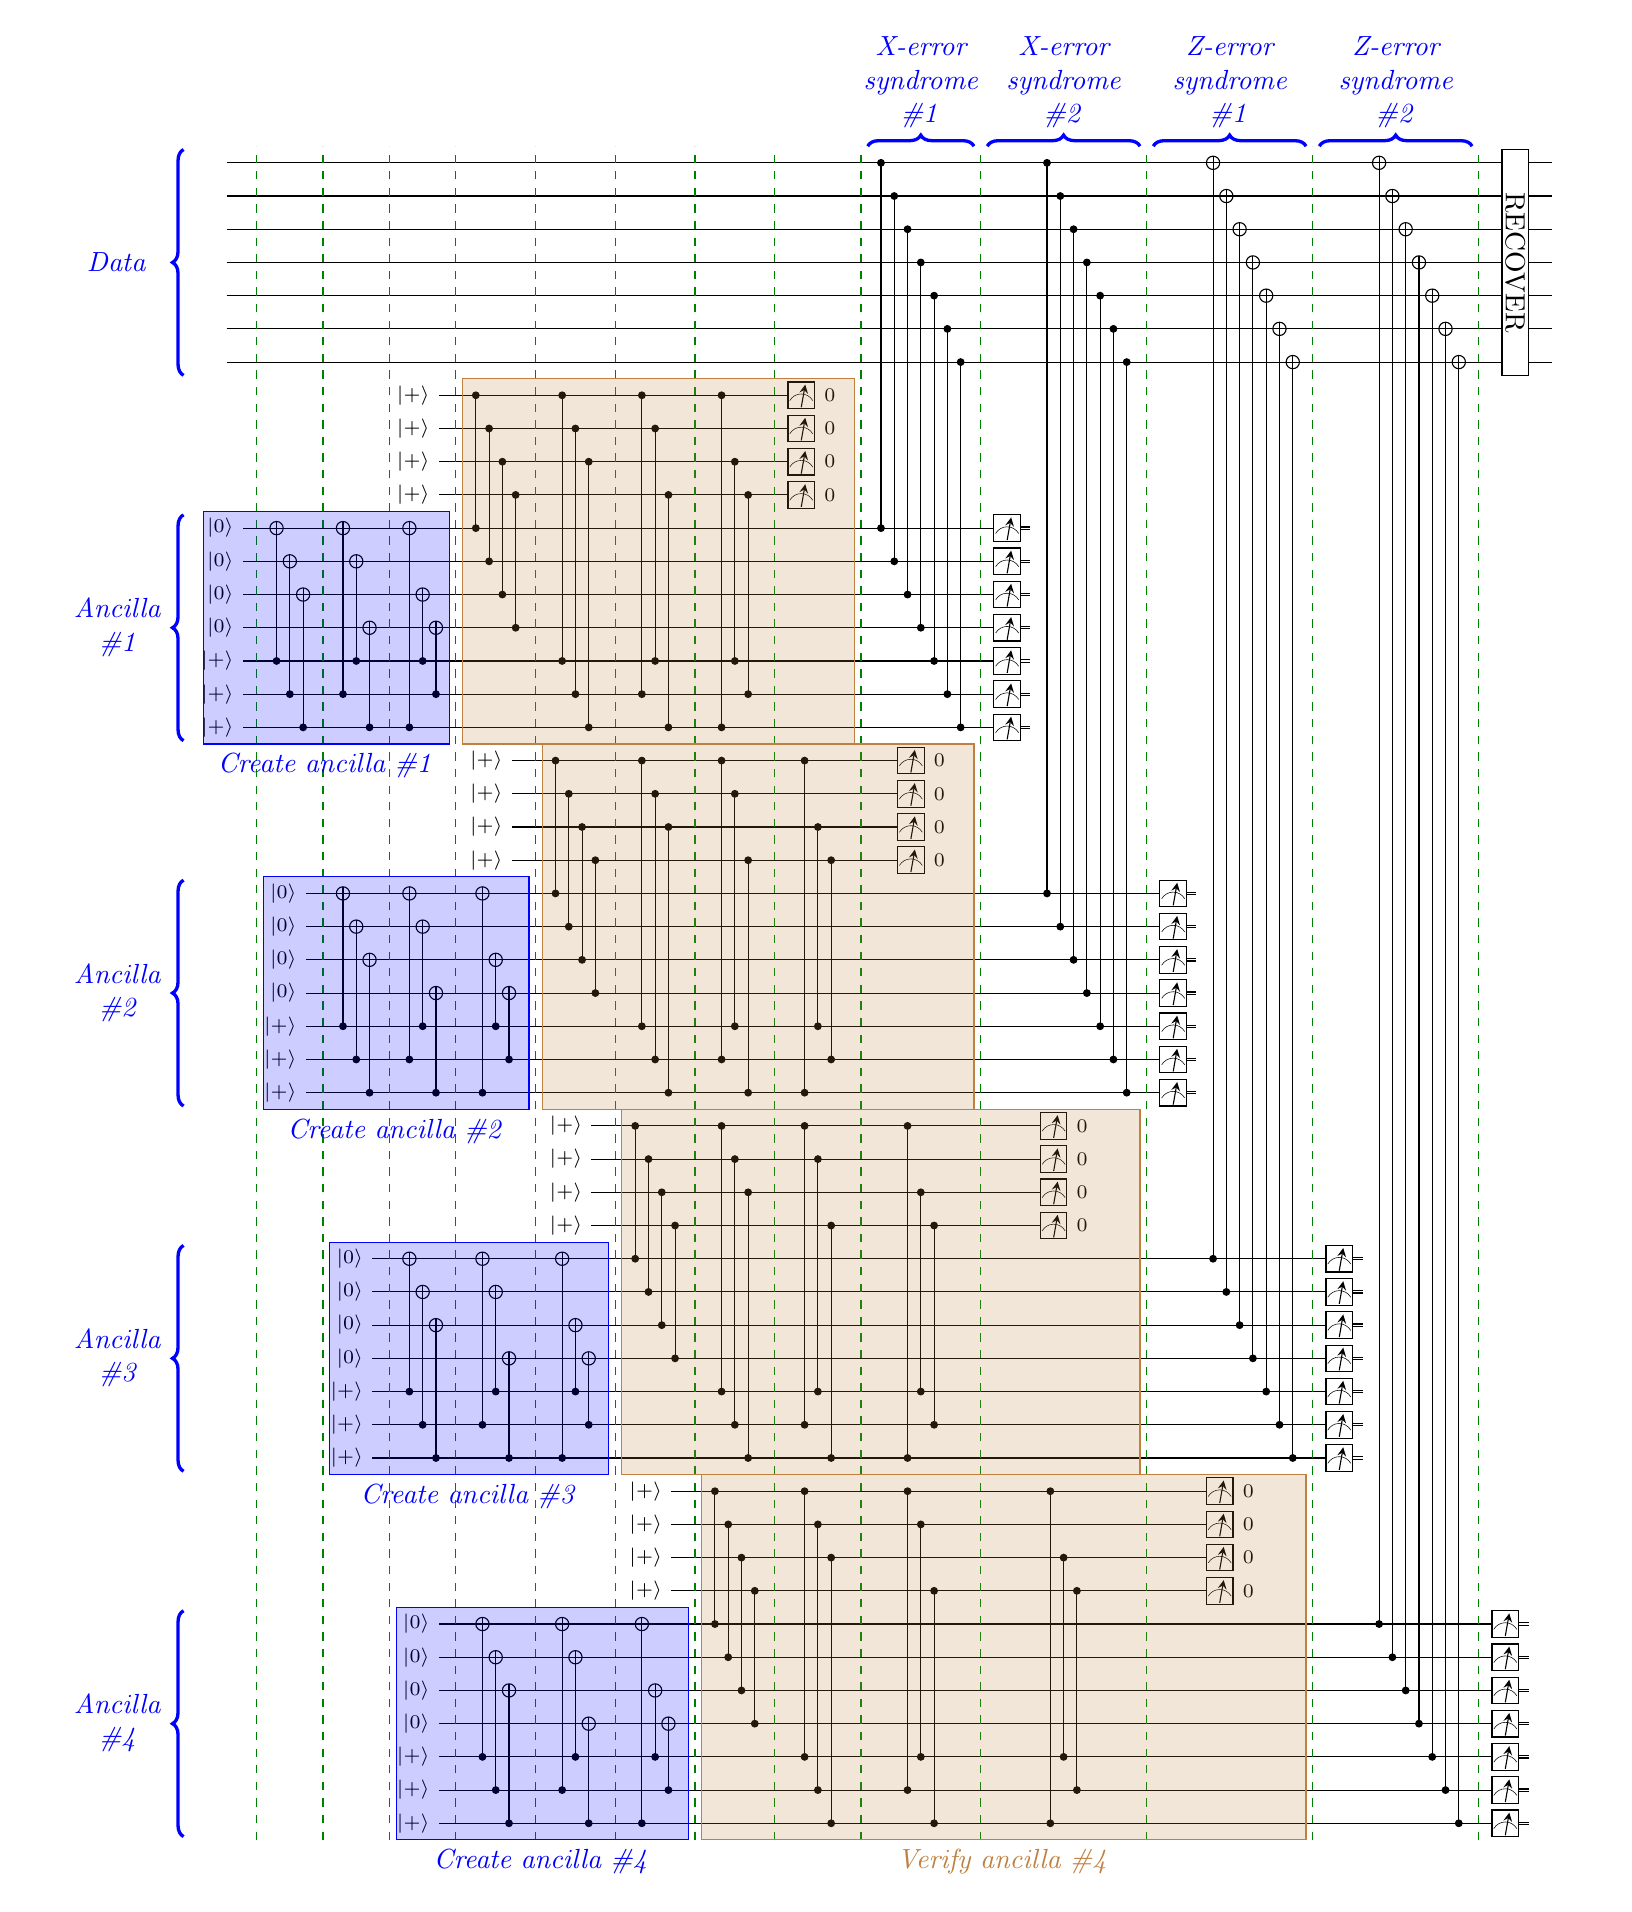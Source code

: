 %! \usetikzlibrary{decorations.pathreplacing,decorations.pathmorphing}
\providecommand{\ket}[1]{{\left\vert{#1}\right\rangle}}
\begin{tikzpicture}[scale=0.8,x=1pt,y=1pt]
\filldraw[color=white] (0.0, -7.5) rectangle (684.0, 757.5);
% Drawing wires
% Line 38: a20 W \ket{0}
\draw[color=black] (144.0,255.0) -- (588.0,255.0);
\draw[color=black] (588.0,254.5) -- (598.5,254.5);
\draw[color=black] (588.0,255.5) -- (598.5,255.5);
% Line 39: a21 W \ket{0}
\draw[color=black] (144.0,240.0) -- (588.0,240.0);
\draw[color=black] (588.0,239.5) -- (598.5,239.5);
\draw[color=black] (588.0,240.5) -- (598.5,240.5);
% Line 40: a22 W \ket{0}
\draw[color=black] (144.0,225.0) -- (588.0,225.0);
\draw[color=black] (588.0,224.5) -- (598.5,224.5);
\draw[color=black] (588.0,225.5) -- (598.5,225.5);
% Line 41: a23 W \ket{0}
\draw[color=black] (144.0,210.0) -- (588.0,210.0);
\draw[color=black] (588.0,209.5) -- (598.5,209.5);
\draw[color=black] (588.0,210.5) -- (598.5,210.5);
% Line 42: a24 W \ket{+}
\draw[color=black] (144.0,195.0) -- (588.0,195.0);
\draw[color=black] (588.0,194.5) -- (598.5,194.5);
\draw[color=black] (588.0,195.5) -- (598.5,195.5);
% Line 43: a25 W \ket{+}
\draw[color=black] (144.0,180.0) -- (588.0,180.0);
\draw[color=black] (588.0,179.5) -- (598.5,179.5);
\draw[color=black] (588.0,180.5) -- (598.5,180.5);
% Line 44: a26 W \ket{+}
\draw[color=black] (144.0,165.0) -- (588.0,165.0);
\draw[color=black] (588.0,164.5) -- (598.5,164.5);
\draw[color=black] (588.0,165.5) -- (598.5,165.5);
% Line 51: a32 W \ket{0}
\draw[color=black] (174.0,60.0) -- (663.0,60.0);
\draw[color=black] (663.0,59.5) -- (673.5,59.5);
\draw[color=black] (663.0,60.5) -- (673.5,60.5);
% Line 18: a02 W \ket{0}
\draw[color=black] (85.5,555.0) -- (438.0,555.0);
\draw[color=black] (438.0,554.5) -- (448.5,554.5);
\draw[color=black] (438.0,555.5) -- (448.5,555.5);
% Line 19: a03 W \ket{0}
\draw[color=black] (85.5,540.0) -- (438.0,540.0);
\draw[color=black] (438.0,539.5) -- (448.5,539.5);
\draw[color=black] (438.0,540.5) -- (448.5,540.5);
% Line 16: a00 W \ket{0}
\draw[color=black] (85.5,585.0) -- (438.0,585.0);
\draw[color=black] (438.0,584.5) -- (448.5,584.5);
\draw[color=black] (438.0,585.5) -- (448.5,585.5);
% Line 17: a01 W \ket{0}
\draw[color=black] (85.5,570.0) -- (438.0,570.0);
\draw[color=black] (438.0,569.5) -- (448.5,569.5);
\draw[color=black] (438.0,570.5) -- (448.5,570.5);
% Line 22: a06 W \ket{+}
\draw[color=black] (85.5,495.0) -- (438.0,495.0);
\draw[color=black] (438.0,494.5) -- (448.5,494.5);
\draw[color=black] (438.0,495.5) -- (448.5,495.5);
% Line 20: a04 W \ket{+}
\draw[color=black] (85.5,525.0) -- (438.0,525.0);
\draw[color=black] (438.0,524.5) -- (448.5,524.5);
\draw[color=black] (438.0,525.5) -- (448.5,525.5);
% Line 21: a05 W \ket{+}
\draw[color=black] (85.5,510.0) -- (438.0,510.0);
\draw[color=black] (438.0,509.5) -- (448.5,509.5);
\draw[color=black] (438.0,510.5) -- (448.5,510.5);
% Line 49: a30 W \ket{0}
\draw[color=black] (174.0,90.0) -- (663.0,90.0);
\draw[color=black] (663.0,89.5) -- (673.5,89.5);
\draw[color=black] (663.0,90.5) -- (673.5,90.5);
% Line 55: a36 W \ket{+}
\draw[color=black] (174.0,0.0) -- (663.0,0.0);
\draw[color=black] (663.0,-0.5) -- (673.5,-0.5);
\draw[color=black] (663.0,0.5) -- (673.5,0.5);
% Line 52: a33 W \ket{0}
\draw[color=black] (174.0,45.0) -- (663.0,45.0);
\draw[color=black] (663.0,44.5) -- (673.5,44.5);
\draw[color=black] (663.0,45.5) -- (673.5,45.5);
% Line 54: a35 W \ket{+}
\draw[color=black] (174.0,15.0) -- (663.0,15.0);
\draw[color=black] (663.0,14.5) -- (673.5,14.5);
\draw[color=black] (663.0,15.5) -- (673.5,15.5);
% Line 53: a34 W \ket{+}
\draw[color=black] (174.0,30.0) -- (663.0,30.0);
\draw[color=black] (663.0,29.5) -- (673.5,29.5);
\draw[color=black] (663.0,30.5) -- (673.5,30.5);
% Line 15: x03 W \ket{+} 0
\draw[color=black] (174.0,600.0) -- (345.0,600.0);
\draw[color=black] (345.0,599.5) -- (358.5,599.5);
\draw[color=black] (345.0,600.5) -- (358.5,600.5);
% Line 14: x02 W \ket{+} 0
\draw[color=black] (174.0,615.0) -- (345.0,615.0);
\draw[color=black] (345.0,614.5) -- (358.5,614.5);
\draw[color=black] (345.0,615.5) -- (358.5,615.5);
% Line 13: x01 W \ket{+} 0
\draw[color=black] (174.0,630.0) -- (345.0,630.0);
\draw[color=black] (345.0,629.5) -- (358.5,629.5);
\draw[color=black] (345.0,630.5) -- (358.5,630.5);
% Line 12: x00 W \ket{+} 0
\draw[color=black] (174.0,645.0) -- (345.0,645.0);
\draw[color=black] (345.0,644.5) -- (358.5,644.5);
\draw[color=black] (345.0,645.5) -- (358.5,645.5);
% Line 6: data1 W
\draw[color=black] (85.5,735.0) -- (684.0,735.0);
% Line 5: data0 W
\draw[color=black] (85.5,750.0) -- (684.0,750.0);
% Line 8: data3 W
\draw[color=black] (85.5,705.0) -- (684.0,705.0);
% Line 7: data2 W
\draw[color=black] (85.5,720.0) -- (684.0,720.0);
% Line 32: a15 W \ket{+}
\draw[color=black] (114.0,345.0) -- (513.0,345.0);
\draw[color=black] (513.0,344.5) -- (523.5,344.5);
\draw[color=black] (513.0,345.5) -- (523.5,345.5);
% Line 31: a14 W \ket{+}
\draw[color=black] (114.0,360.0) -- (513.0,360.0);
\draw[color=black] (513.0,359.5) -- (523.5,359.5);
\draw[color=black] (513.0,360.5) -- (523.5,360.5);
% Line 50: a31 W \ket{0}
\draw[color=black] (174.0,75.0) -- (663.0,75.0);
\draw[color=black] (663.0,74.5) -- (673.5,74.5);
\draw[color=black] (663.0,75.5) -- (673.5,75.5);
% Line 33: a16 W \ket{+}
\draw[color=black] (114.0,330.0) -- (513.0,330.0);
\draw[color=black] (513.0,329.5) -- (523.5,329.5);
\draw[color=black] (513.0,330.5) -- (523.5,330.5);
% Line 28: a11 W \ket{0}
\draw[color=black] (114.0,405.0) -- (513.0,405.0);
\draw[color=black] (513.0,404.5) -- (523.5,404.5);
\draw[color=black] (513.0,405.5) -- (523.5,405.5);
% Line 27: a10 W \ket{0}
\draw[color=black] (114.0,420.0) -- (513.0,420.0);
\draw[color=black] (513.0,419.5) -- (523.5,419.5);
\draw[color=black] (513.0,420.5) -- (523.5,420.5);
% Line 30: a13 W \ket{0}
\draw[color=black] (114.0,375.0) -- (513.0,375.0);
\draw[color=black] (513.0,374.5) -- (523.5,374.5);
\draw[color=black] (513.0,375.5) -- (523.5,375.5);
% Line 29: a12 W \ket{0}
\draw[color=black] (114.0,390.0) -- (513.0,390.0);
\draw[color=black] (513.0,389.5) -- (523.5,389.5);
\draw[color=black] (513.0,390.5) -- (523.5,390.5);
% Line 36: x22 W \ket{+} 0
\draw[color=black] (243.0,285.0) -- (459.0,285.0);
\draw[color=black] (459.0,284.5) -- (469.5,284.5);
\draw[color=black] (459.0,285.5) -- (469.5,285.5);
% Line 10: data5 W
\draw[color=black] (85.5,675.0) -- (684.0,675.0);
% Line 46: x31 W \ket{+} 0
\draw[color=black] (279.0,135.0) -- (534.0,135.0);
\draw[color=black] (534.0,134.5) -- (544.5,134.5);
\draw[color=black] (534.0,135.5) -- (544.5,135.5);
% Line 9: data4 W
\draw[color=black] (85.5,690.0) -- (684.0,690.0);
% Line 47: x32 W \ket{+} 0
\draw[color=black] (279.0,120.0) -- (534.0,120.0);
\draw[color=black] (534.0,119.5) -- (544.5,119.5);
\draw[color=black] (534.0,120.5) -- (544.5,120.5);
% Line 48: x33 W \ket{+} 0
\draw[color=black] (279.0,105.0) -- (534.0,105.0);
\draw[color=black] (534.0,104.5) -- (544.5,104.5);
\draw[color=black] (534.0,105.5) -- (544.5,105.5);
% Line 45: x30 W \ket{+} 0
\draw[color=black] (279.0,150.0) -- (534.0,150.0);
\draw[color=black] (534.0,149.5) -- (544.5,149.5);
\draw[color=black] (534.0,150.5) -- (544.5,150.5);
% Line 11: data6 W
\draw[color=black] (85.5,660.0) -- (684.0,660.0);
% Line 35: x21 W \ket{+} 0
\draw[color=black] (243.0,300.0) -- (459.0,300.0);
\draw[color=black] (459.0,299.5) -- (469.5,299.5);
\draw[color=black] (459.0,300.5) -- (469.5,300.5);
% Line 34: x20 W \ket{+} 0
\draw[color=black] (243.0,315.0) -- (459.0,315.0);
\draw[color=black] (459.0,314.5) -- (469.5,314.5);
\draw[color=black] (459.0,315.5) -- (469.5,315.5);
% Line 37: x23 W \ket{+} 0
\draw[color=black] (243.0,270.0) -- (459.0,270.0);
\draw[color=black] (459.0,269.5) -- (469.5,269.5);
\draw[color=black] (459.0,270.5) -- (469.5,270.5);
% Line 23: x10 W \ket{+} 0
\draw[color=black] (207.0,480.0) -- (394.5,480.0);
\draw[color=black] (394.5,479.5) -- (405.0,479.5);
\draw[color=black] (394.5,480.5) -- (405.0,480.5);
% Line 24: x11 W \ket{+} 0
\draw[color=black] (207.0,465.0) -- (394.5,465.0);
\draw[color=black] (394.5,464.5) -- (405.0,464.5);
\draw[color=black] (394.5,465.5) -- (405.0,465.5);
% Line 25: x12 W \ket{+} 0
\draw[color=black] (207.0,450.0) -- (394.5,450.0);
\draw[color=black] (394.5,449.5) -- (405.0,449.5);
\draw[color=black] (394.5,450.5) -- (405.0,450.5);
% Line 26: x13 W \ket{+} 0
\draw[color=black] (207.0,435.0) -- (394.5,435.0);
\draw[color=black] (394.5,434.5) -- (405.0,434.5);
\draw[color=black] (394.5,435.5) -- (405.0,435.5);
% Done with wires; drawing gates
% Line 60: data0 data6 =< color=blue \emph{Data} length=60
\begin{scope}[color=blue]
\draw[fill=white,color=white] (6.0, 654.0) rectangle (66.0, 756.0);
\draw (36.0, 705.0) node {\emph{Data}};
\draw[decorate,decoration={brace,amplitude = 4.0pt},very thick] (66.0,654.0) -- (66.0,756.0);
\end{scope}
% Line 61: a00 a01 a02 a03 a04 a05 a06 =< color=blue length=60 \emph{\begin{tabular}{c}Ancilla \\ \#1\end{tabular}}
\begin{scope}[color=blue]
\draw[fill=white,color=white] (6.0, 489.0) rectangle (66.0, 591.0);
\draw (36.0, 540.0) node {\emph{\begin{tabular}{c}Ancilla \\ \#1\end{tabular}}};
\draw[decorate,decoration={brace,amplitude = 4.0pt},very thick] (66.0,489.0) -- (66.0,591.0);
\end{scope}
% Line 62: a10 a11 a12 a13 a14 a15 a16 =< color=blue length=60 \emph{\begin{tabular}{c}Ancilla \\ \#2\end{tabular}}
\begin{scope}[color=blue]
\draw[fill=white,color=white] (6.0, 324.0) rectangle (66.0, 426.0);
\draw (36.0, 375.0) node {\emph{\begin{tabular}{c}Ancilla \\ \#2\end{tabular}}};
\draw[decorate,decoration={brace,amplitude = 4.0pt},very thick] (66.0,324.0) -- (66.0,426.0);
\end{scope}
% Line 63: a20 a21 a22 a23 a24 a25 a26 =< color=blue length=60 \emph{\begin{tabular}{c}Ancilla \\ \#3\end{tabular}}
\begin{scope}[color=blue]
\draw[fill=white,color=white] (6.0, 159.0) rectangle (66.0, 261.0);
\draw (36.0, 210.0) node {\emph{\begin{tabular}{c}Ancilla \\ \#3\end{tabular}}};
\draw[decorate,decoration={brace,amplitude = 4.0pt},very thick] (66.0,159.0) -- (66.0,261.0);
\end{scope}
% Line 64: a30 a31 a32 a33 a34 a35 a36 =< color=blue length=60 \emph{\begin{tabular}{c}Ancilla \\ \#4\end{tabular}}
\begin{scope}[color=blue]
\draw[fill=white,color=white] (6.0, -6.0) rectangle (66.0, 96.0);
\draw (36.0, 45.0) node {\emph{\begin{tabular}{c}Ancilla \\ \#4\end{tabular}}};
\draw[decorate,decoration={brace,amplitude = 4.0pt},very thick] (66.0,-6.0) -- (66.0,96.0);
\end{scope}
% Line 66: a00 a01 a02 a03 a04 a05 a06 data0 data1 data2 data3 data4 data5 data6 START
\draw[color=black] (93.0,585.0) node[fill=white,left,minimum height=15.0pt,minimum width=15.0pt,inner sep=0pt] {\phantom{$\scriptstyle\ket{0}$}};
\draw[color=black] (93.0,585.0) node[left] {$\scriptstyle\ket{0}$};
\draw[color=black] (93.0,570.0) node[fill=white,left,minimum height=15.0pt,minimum width=15.0pt,inner sep=0pt] {\phantom{$\scriptstyle\ket{0}$}};
\draw[color=black] (93.0,570.0) node[left] {$\scriptstyle\ket{0}$};
\draw[color=black] (93.0,555.0) node[fill=white,left,minimum height=15.0pt,minimum width=15.0pt,inner sep=0pt] {\phantom{$\scriptstyle\ket{0}$}};
\draw[color=black] (93.0,555.0) node[left] {$\scriptstyle\ket{0}$};
\draw[color=black] (93.0,540.0) node[fill=white,left,minimum height=15.0pt,minimum width=15.0pt,inner sep=0pt] {\phantom{$\scriptstyle\ket{0}$}};
\draw[color=black] (93.0,540.0) node[left] {$\scriptstyle\ket{0}$};
\draw[color=black] (93.0,525.0) node[fill=white,left,minimum height=15.0pt,minimum width=15.0pt,inner sep=0pt] {\phantom{$\scriptstyle\ket{+}$}};
\draw[color=black] (93.0,525.0) node[left] {$\scriptstyle\ket{+}$};
\draw[color=black] (93.0,510.0) node[fill=white,left,minimum height=15.0pt,minimum width=15.0pt,inner sep=0pt] {\phantom{$\scriptstyle\ket{+}$}};
\draw[color=black] (93.0,510.0) node[left] {$\scriptstyle\ket{+}$};
\draw[color=black] (93.0,495.0) node[fill=white,left,minimum height=15.0pt,minimum width=15.0pt,inner sep=0pt] {\phantom{$\scriptstyle\ket{+}$}};
\draw[color=black] (93.0,495.0) node[left] {$\scriptstyle\ket{+}$};
% Line 68: +a00 a04
\draw (108.0,585.0) -- (108.0,525.0);
\begin{scope}
\draw[fill=white] (108.0, 585.0) circle(3.0pt);
\clip (108.0, 585.0) circle(3.0pt);
\draw (105.0, 585.0) -- (111.0, 585.0);
\draw (108.0, 582.0) -- (108.0, 588.0);
\end{scope}
\filldraw (108.0, 525.0) circle(1.5pt);
% Line 69: +a01 a05
\draw (114.0,570.0) -- (114.0,510.0);
\begin{scope}
\draw[fill=white] (114.0, 570.0) circle(3.0pt);
\clip (114.0, 570.0) circle(3.0pt);
\draw (111.0, 570.0) -- (117.0, 570.0);
\draw (114.0, 567.0) -- (114.0, 573.0);
\end{scope}
\filldraw (114.0, 510.0) circle(1.5pt);
% Line 70: +a02 a06
\draw (120.0,555.0) -- (120.0,495.0);
\begin{scope}
\draw[fill=white] (120.0, 555.0) circle(3.0pt);
\clip (120.0, 555.0) circle(3.0pt);
\draw (117.0, 555.0) -- (123.0, 555.0);
\draw (120.0, 552.0) -- (120.0, 558.0);
\end{scope}
\filldraw (120.0, 495.0) circle(1.5pt);
% Line 71: a10 a11 a12 a13 a14 a15 a16 START
\draw[color=black] (121.5,420.0) node[fill=white,left,minimum height=15.0pt,minimum width=15.0pt,inner sep=0pt] {\phantom{$\scriptstyle\ket{0}$}};
\draw[color=black] (121.5,420.0) node[left] {$\scriptstyle\ket{0}$};
\draw[color=black] (121.5,405.0) node[fill=white,left,minimum height=15.0pt,minimum width=15.0pt,inner sep=0pt] {\phantom{$\scriptstyle\ket{0}$}};
\draw[color=black] (121.5,405.0) node[left] {$\scriptstyle\ket{0}$};
\draw[color=black] (121.5,390.0) node[fill=white,left,minimum height=15.0pt,minimum width=15.0pt,inner sep=0pt] {\phantom{$\scriptstyle\ket{0}$}};
\draw[color=black] (121.5,390.0) node[left] {$\scriptstyle\ket{0}$};
\draw[color=black] (121.5,375.0) node[fill=white,left,minimum height=15.0pt,minimum width=15.0pt,inner sep=0pt] {\phantom{$\scriptstyle\ket{0}$}};
\draw[color=black] (121.5,375.0) node[left] {$\scriptstyle\ket{0}$};
\draw[color=black] (121.5,360.0) node[fill=white,left,minimum height=15.0pt,minimum width=15.0pt,inner sep=0pt] {\phantom{$\scriptstyle\ket{+}$}};
\draw[color=black] (121.5,360.0) node[left] {$\scriptstyle\ket{+}$};
\draw[color=black] (121.5,345.0) node[fill=white,left,minimum height=15.0pt,minimum width=15.0pt,inner sep=0pt] {\phantom{$\scriptstyle\ket{+}$}};
\draw[color=black] (121.5,345.0) node[left] {$\scriptstyle\ket{+}$};
\draw[color=black] (121.5,330.0) node[fill=white,left,minimum height=15.0pt,minimum width=15.0pt,inner sep=0pt] {\phantom{$\scriptstyle\ket{+}$}};
\draw[color=black] (121.5,330.0) node[left] {$\scriptstyle\ket{+}$};
% Line 73: +a00 a05
\draw (138.0,585.0) -- (138.0,510.0);
\begin{scope}
\draw[fill=white] (138.0, 585.0) circle(3.0pt);
\clip (138.0, 585.0) circle(3.0pt);
\draw (135.0, 585.0) -- (141.0, 585.0);
\draw (138.0, 582.0) -- (138.0, 588.0);
\end{scope}
\filldraw (138.0, 510.0) circle(1.5pt);
% Line 74: +a01 a04
\draw (144.0,570.0) -- (144.0,525.0);
\begin{scope}
\draw[fill=white] (144.0, 570.0) circle(3.0pt);
\clip (144.0, 570.0) circle(3.0pt);
\draw (141.0, 570.0) -- (147.0, 570.0);
\draw (144.0, 567.0) -- (144.0, 573.0);
\end{scope}
\filldraw (144.0, 525.0) circle(1.5pt);
% Line 75: +a03 a06
\draw (150.0,540.0) -- (150.0,495.0);
\begin{scope}
\draw[fill=white] (150.0, 540.0) circle(3.0pt);
\clip (150.0, 540.0) circle(3.0pt);
\draw (147.0, 540.0) -- (153.0, 540.0);
\draw (150.0, 537.0) -- (150.0, 543.0);
\end{scope}
\filldraw (150.0, 495.0) circle(1.5pt);
% Line 76: +a10 a14
\draw (138.0,420.0) -- (138.0,360.0);
\begin{scope}
\draw[fill=white] (138.0, 420.0) circle(3.0pt);
\clip (138.0, 420.0) circle(3.0pt);
\draw (135.0, 420.0) -- (141.0, 420.0);
\draw (138.0, 417.0) -- (138.0, 423.0);
\end{scope}
\filldraw (138.0, 360.0) circle(1.5pt);
% Line 77: +a11 a15
\draw (144.0,405.0) -- (144.0,345.0);
\begin{scope}
\draw[fill=white] (144.0, 405.0) circle(3.0pt);
\clip (144.0, 405.0) circle(3.0pt);
\draw (141.0, 405.0) -- (147.0, 405.0);
\draw (144.0, 402.0) -- (144.0, 408.0);
\end{scope}
\filldraw (144.0, 345.0) circle(1.5pt);
% Line 78: +a12 a16
\draw (150.0,390.0) -- (150.0,330.0);
\begin{scope}
\draw[fill=white] (150.0, 390.0) circle(3.0pt);
\clip (150.0, 390.0) circle(3.0pt);
\draw (147.0, 390.0) -- (153.0, 390.0);
\draw (150.0, 387.0) -- (150.0, 393.0);
\end{scope}
\filldraw (150.0, 330.0) circle(1.5pt);
% Line 79: a20 a21 a22 a23 a24 a25 a26 START
\draw[color=black] (151.5,255.0) node[fill=white,left,minimum height=15.0pt,minimum width=15.0pt,inner sep=0pt] {\phantom{$\scriptstyle\ket{0}$}};
\draw[color=black] (151.5,255.0) node[left] {$\scriptstyle\ket{0}$};
\draw[color=black] (151.5,240.0) node[fill=white,left,minimum height=15.0pt,minimum width=15.0pt,inner sep=0pt] {\phantom{$\scriptstyle\ket{0}$}};
\draw[color=black] (151.5,240.0) node[left] {$\scriptstyle\ket{0}$};
\draw[color=black] (151.5,225.0) node[fill=white,left,minimum height=15.0pt,minimum width=15.0pt,inner sep=0pt] {\phantom{$\scriptstyle\ket{0}$}};
\draw[color=black] (151.5,225.0) node[left] {$\scriptstyle\ket{0}$};
\draw[color=black] (151.5,210.0) node[fill=white,left,minimum height=15.0pt,minimum width=15.0pt,inner sep=0pt] {\phantom{$\scriptstyle\ket{0}$}};
\draw[color=black] (151.5,210.0) node[left] {$\scriptstyle\ket{0}$};
\draw[color=black] (151.5,195.0) node[fill=white,left,minimum height=15.0pt,minimum width=15.0pt,inner sep=0pt] {\phantom{$\scriptstyle\ket{+}$}};
\draw[color=black] (151.5,195.0) node[left] {$\scriptstyle\ket{+}$};
\draw[color=black] (151.5,180.0) node[fill=white,left,minimum height=15.0pt,minimum width=15.0pt,inner sep=0pt] {\phantom{$\scriptstyle\ket{+}$}};
\draw[color=black] (151.5,180.0) node[left] {$\scriptstyle\ket{+}$};
\draw[color=black] (151.5,165.0) node[fill=white,left,minimum height=15.0pt,minimum width=15.0pt,inner sep=0pt] {\phantom{$\scriptstyle\ket{+}$}};
\draw[color=black] (151.5,165.0) node[left] {$\scriptstyle\ket{+}$};
% Line 81: +a00 a06
\draw (168.0,585.0) -- (168.0,495.0);
\begin{scope}
\draw[fill=white] (168.0, 585.0) circle(3.0pt);
\clip (168.0, 585.0) circle(3.0pt);
\draw (165.0, 585.0) -- (171.0, 585.0);
\draw (168.0, 582.0) -- (168.0, 588.0);
\end{scope}
\filldraw (168.0, 495.0) circle(1.5pt);
% Line 82: +a02 a04
\draw (174.0,555.0) -- (174.0,525.0);
\begin{scope}
\draw[fill=white] (174.0, 555.0) circle(3.0pt);
\clip (174.0, 555.0) circle(3.0pt);
\draw (171.0, 555.0) -- (177.0, 555.0);
\draw (174.0, 552.0) -- (174.0, 558.0);
\end{scope}
\filldraw (174.0, 525.0) circle(1.5pt);
% Line 83: +a03 a05
\draw (180.0,540.0) -- (180.0,510.0);
\begin{scope}
\draw[fill=white] (180.0, 540.0) circle(3.0pt);
\clip (180.0, 540.0) circle(3.0pt);
\draw (177.0, 540.0) -- (183.0, 540.0);
\draw (180.0, 537.0) -- (180.0, 543.0);
\end{scope}
\filldraw (180.0, 510.0) circle(1.5pt);
% Line 84: +a10 a15
\draw (168.0,420.0) -- (168.0,345.0);
\begin{scope}
\draw[fill=white] (168.0, 420.0) circle(3.0pt);
\clip (168.0, 420.0) circle(3.0pt);
\draw (165.0, 420.0) -- (171.0, 420.0);
\draw (168.0, 417.0) -- (168.0, 423.0);
\end{scope}
\filldraw (168.0, 345.0) circle(1.5pt);
% Line 85: +a11 a14
\draw (174.0,405.0) -- (174.0,360.0);
\begin{scope}
\draw[fill=white] (174.0, 405.0) circle(3.0pt);
\clip (174.0, 405.0) circle(3.0pt);
\draw (171.0, 405.0) -- (177.0, 405.0);
\draw (174.0, 402.0) -- (174.0, 408.0);
\end{scope}
\filldraw (174.0, 360.0) circle(1.5pt);
% Line 86: +a13 a16
\draw (180.0,375.0) -- (180.0,330.0);
\begin{scope}
\draw[fill=white] (180.0, 375.0) circle(3.0pt);
\clip (180.0, 375.0) circle(3.0pt);
\draw (177.0, 375.0) -- (183.0, 375.0);
\draw (180.0, 372.0) -- (180.0, 378.0);
\end{scope}
\filldraw (180.0, 330.0) circle(1.5pt);
% Line 87: +a20 a24
\draw (168.0,255.0) -- (168.0,195.0);
\begin{scope}
\draw[fill=white] (168.0, 255.0) circle(3.0pt);
\clip (168.0, 255.0) circle(3.0pt);
\draw (165.0, 255.0) -- (171.0, 255.0);
\draw (168.0, 252.0) -- (168.0, 258.0);
\end{scope}
\filldraw (168.0, 195.0) circle(1.5pt);
% Line 88: +a21 a25
\draw (174.0,240.0) -- (174.0,180.0);
\begin{scope}
\draw[fill=white] (174.0, 240.0) circle(3.0pt);
\clip (174.0, 240.0) circle(3.0pt);
\draw (171.0, 240.0) -- (177.0, 240.0);
\draw (174.0, 237.0) -- (174.0, 243.0);
\end{scope}
\filldraw (174.0, 180.0) circle(1.5pt);
% Line 89: +a22 a26
\draw (180.0,225.0) -- (180.0,165.0);
\begin{scope}
\draw[fill=white] (180.0, 225.0) circle(3.0pt);
\clip (180.0, 225.0) circle(3.0pt);
\draw (177.0, 225.0) -- (183.0, 225.0);
\draw (180.0, 222.0) -- (180.0, 228.0);
\end{scope}
\filldraw (180.0, 165.0) circle(1.5pt);
% Line 90: a30 a31 a32 a33 a34 a35 a36 START
\draw[color=black] (181.5,90.0) node[fill=white,left,minimum height=15.0pt,minimum width=15.0pt,inner sep=0pt] {\phantom{$\scriptstyle\ket{0}$}};
\draw[color=black] (181.5,90.0) node[left] {$\scriptstyle\ket{0}$};
\draw[color=black] (181.5,75.0) node[fill=white,left,minimum height=15.0pt,minimum width=15.0pt,inner sep=0pt] {\phantom{$\scriptstyle\ket{0}$}};
\draw[color=black] (181.5,75.0) node[left] {$\scriptstyle\ket{0}$};
\draw[color=black] (181.5,60.0) node[fill=white,left,minimum height=15.0pt,minimum width=15.0pt,inner sep=0pt] {\phantom{$\scriptstyle\ket{0}$}};
\draw[color=black] (181.5,60.0) node[left] {$\scriptstyle\ket{0}$};
\draw[color=black] (181.5,45.0) node[fill=white,left,minimum height=15.0pt,minimum width=15.0pt,inner sep=0pt] {\phantom{$\scriptstyle\ket{0}$}};
\draw[color=black] (181.5,45.0) node[left] {$\scriptstyle\ket{0}$};
\draw[color=black] (181.5,30.0) node[fill=white,left,minimum height=15.0pt,minimum width=15.0pt,inner sep=0pt] {\phantom{$\scriptstyle\ket{+}$}};
\draw[color=black] (181.5,30.0) node[left] {$\scriptstyle\ket{+}$};
\draw[color=black] (181.5,15.0) node[fill=white,left,minimum height=15.0pt,minimum width=15.0pt,inner sep=0pt] {\phantom{$\scriptstyle\ket{+}$}};
\draw[color=black] (181.5,15.0) node[left] {$\scriptstyle\ket{+}$};
\draw[color=black] (181.5,0.0) node[fill=white,left,minimum height=15.0pt,minimum width=15.0pt,inner sep=0pt] {\phantom{$\scriptstyle\ket{+}$}};
\draw[color=black] (181.5,0.0) node[left] {$\scriptstyle\ket{+}$};
% Line 91: x00 x01 x02 x03 START
\draw[color=black] (181.5,645.0) node[fill=white,left,minimum height=15.0pt,minimum width=15.0pt,inner sep=0pt] {\phantom{$\scriptstyle\ket{+}$}};
\draw[color=black] (181.5,645.0) node[left] {$\scriptstyle\ket{+}$};
\draw[color=black] (181.5,630.0) node[fill=white,left,minimum height=15.0pt,minimum width=15.0pt,inner sep=0pt] {\phantom{$\scriptstyle\ket{+}$}};
\draw[color=black] (181.5,630.0) node[left] {$\scriptstyle\ket{+}$};
\draw[color=black] (181.5,615.0) node[fill=white,left,minimum height=15.0pt,minimum width=15.0pt,inner sep=0pt] {\phantom{$\scriptstyle\ket{+}$}};
\draw[color=black] (181.5,615.0) node[left] {$\scriptstyle\ket{+}$};
\draw[color=black] (181.5,600.0) node[fill=white,left,minimum height=15.0pt,minimum width=15.0pt,inner sep=0pt] {\phantom{$\scriptstyle\ket{+}$}};
\draw[color=black] (181.5,600.0) node[left] {$\scriptstyle\ket{+}$};
% Line 93: +a10 a16
\draw (201.0,420.0) -- (201.0,330.0);
\begin{scope}
\draw[fill=white] (201.0, 420.0) circle(3.0pt);
\clip (201.0, 420.0) circle(3.0pt);
\draw (198.0, 420.0) -- (204.0, 420.0);
\draw (201.0, 417.0) -- (201.0, 423.0);
\end{scope}
\filldraw (201.0, 330.0) circle(1.5pt);
% Line 94: +a12 a14
\draw (207.0,390.0) -- (207.0,360.0);
\begin{scope}
\draw[fill=white] (207.0, 390.0) circle(3.0pt);
\clip (207.0, 390.0) circle(3.0pt);
\draw (204.0, 390.0) -- (210.0, 390.0);
\draw (207.0, 387.0) -- (207.0, 393.0);
\end{scope}
\filldraw (207.0, 360.0) circle(1.5pt);
% Line 95: +a13 a15
\draw (213.0,375.0) -- (213.0,345.0);
\begin{scope}
\draw[fill=white] (213.0, 375.0) circle(3.0pt);
\clip (213.0, 375.0) circle(3.0pt);
\draw (210.0, 375.0) -- (216.0, 375.0);
\draw (213.0, 372.0) -- (213.0, 378.0);
\end{scope}
\filldraw (213.0, 345.0) circle(1.5pt);
% Line 96: +a20 a25
\draw (201.0,255.0) -- (201.0,180.0);
\begin{scope}
\draw[fill=white] (201.0, 255.0) circle(3.0pt);
\clip (201.0, 255.0) circle(3.0pt);
\draw (198.0, 255.0) -- (204.0, 255.0);
\draw (201.0, 252.0) -- (201.0, 258.0);
\end{scope}
\filldraw (201.0, 180.0) circle(1.5pt);
% Line 97: +a21 a24
\draw (207.0,240.0) -- (207.0,195.0);
\begin{scope}
\draw[fill=white] (207.0, 240.0) circle(3.0pt);
\clip (207.0, 240.0) circle(3.0pt);
\draw (204.0, 240.0) -- (210.0, 240.0);
\draw (207.0, 237.0) -- (207.0, 243.0);
\end{scope}
\filldraw (207.0, 195.0) circle(1.5pt);
% Line 98: +a23 a26
\draw (213.0,210.0) -- (213.0,165.0);
\begin{scope}
\draw[fill=white] (213.0, 210.0) circle(3.0pt);
\clip (213.0, 210.0) circle(3.0pt);
\draw (210.0, 210.0) -- (216.0, 210.0);
\draw (213.0, 207.0) -- (213.0, 213.0);
\end{scope}
\filldraw (213.0, 165.0) circle(1.5pt);
% Line 99: +a30 a34
\draw (201.0,90.0) -- (201.0,30.0);
\begin{scope}
\draw[fill=white] (201.0, 90.0) circle(3.0pt);
\clip (201.0, 90.0) circle(3.0pt);
\draw (198.0, 90.0) -- (204.0, 90.0);
\draw (201.0, 87.0) -- (201.0, 93.0);
\end{scope}
\filldraw (201.0, 30.0) circle(1.5pt);
% Line 100: +a31 a35
\draw (207.0,75.0) -- (207.0,15.0);
\begin{scope}
\draw[fill=white] (207.0, 75.0) circle(3.0pt);
\clip (207.0, 75.0) circle(3.0pt);
\draw (204.0, 75.0) -- (210.0, 75.0);
\draw (207.0, 72.0) -- (207.0, 78.0);
\end{scope}
\filldraw (207.0, 15.0) circle(1.5pt);
% Line 101: +a32 a36
\draw (213.0,60.0) -- (213.0,0.0);
\begin{scope}
\draw[fill=white] (213.0, 60.0) circle(3.0pt);
\clip (213.0, 60.0) circle(3.0pt);
\draw (210.0, 60.0) -- (216.0, 60.0);
\draw (213.0, 57.0) -- (213.0, 63.0);
\end{scope}
\filldraw (213.0, 0.0) circle(1.5pt);
% Line 102: a00 x00 #Z
\draw (198.0,645.0) -- (198.0,585.0);
\filldraw (198.0, 585.0) circle(1.5pt);
\filldraw (198.0, 645.0) circle(1.5pt);
% Line 103: a01 x01 #Z
\draw (204.0,630.0) -- (204.0,570.0);
\filldraw (204.0, 570.0) circle(1.5pt);
\filldraw (204.0, 630.0) circle(1.5pt);
% Line 104: a02 x02 #Z
\draw (210.0,615.0) -- (210.0,555.0);
\filldraw (210.0, 555.0) circle(1.5pt);
\filldraw (210.0, 615.0) circle(1.5pt);
% Line 105: a03 x03 #Z
\draw (216.0,600.0) -- (216.0,540.0);
\filldraw (216.0, 540.0) circle(1.5pt);
\filldraw (216.0, 600.0) circle(1.5pt);
% Line 106: x10 x11 x12 x13 START
\draw[color=black] (214.5,480.0) node[fill=white,left,minimum height=15.0pt,minimum width=15.0pt,inner sep=0pt] {\phantom{$\scriptstyle\ket{+}$}};
\draw[color=black] (214.5,480.0) node[left] {$\scriptstyle\ket{+}$};
\draw[color=black] (214.5,465.0) node[fill=white,left,minimum height=15.0pt,minimum width=15.0pt,inner sep=0pt] {\phantom{$\scriptstyle\ket{+}$}};
\draw[color=black] (214.5,465.0) node[left] {$\scriptstyle\ket{+}$};
\draw[color=black] (214.5,450.0) node[fill=white,left,minimum height=15.0pt,minimum width=15.0pt,inner sep=0pt] {\phantom{$\scriptstyle\ket{+}$}};
\draw[color=black] (214.5,450.0) node[left] {$\scriptstyle\ket{+}$};
\draw[color=black] (214.5,435.0) node[fill=white,left,minimum height=15.0pt,minimum width=15.0pt,inner sep=0pt] {\phantom{$\scriptstyle\ket{+}$}};
\draw[color=black] (214.5,435.0) node[left] {$\scriptstyle\ket{+}$};
% Line 108: +a20 a26
\draw (237.0,255.0) -- (237.0,165.0);
\begin{scope}
\draw[fill=white] (237.0, 255.0) circle(3.0pt);
\clip (237.0, 255.0) circle(3.0pt);
\draw (234.0, 255.0) -- (240.0, 255.0);
\draw (237.0, 252.0) -- (237.0, 258.0);
\end{scope}
\filldraw (237.0, 165.0) circle(1.5pt);
% Line 109: +a22 a24
\draw (243.0,225.0) -- (243.0,195.0);
\begin{scope}
\draw[fill=white] (243.0, 225.0) circle(3.0pt);
\clip (243.0, 225.0) circle(3.0pt);
\draw (240.0, 225.0) -- (246.0, 225.0);
\draw (243.0, 222.0) -- (243.0, 228.0);
\end{scope}
\filldraw (243.0, 195.0) circle(1.5pt);
% Line 110: +a23 a25
\draw (249.0,210.0) -- (249.0,180.0);
\begin{scope}
\draw[fill=white] (249.0, 210.0) circle(3.0pt);
\clip (249.0, 210.0) circle(3.0pt);
\draw (246.0, 210.0) -- (252.0, 210.0);
\draw (249.0, 207.0) -- (249.0, 213.0);
\end{scope}
\filldraw (249.0, 180.0) circle(1.5pt);
% Line 111: +a30 a35
\draw (237.0,90.0) -- (237.0,15.0);
\begin{scope}
\draw[fill=white] (237.0, 90.0) circle(3.0pt);
\clip (237.0, 90.0) circle(3.0pt);
\draw (234.0, 90.0) -- (240.0, 90.0);
\draw (237.0, 87.0) -- (237.0, 93.0);
\end{scope}
\filldraw (237.0, 15.0) circle(1.5pt);
% Line 112: +a31 a34
\draw (243.0,75.0) -- (243.0,30.0);
\begin{scope}
\draw[fill=white] (243.0, 75.0) circle(3.0pt);
\clip (243.0, 75.0) circle(3.0pt);
\draw (240.0, 75.0) -- (246.0, 75.0);
\draw (243.0, 72.0) -- (243.0, 78.0);
\end{scope}
\filldraw (243.0, 30.0) circle(1.5pt);
% Line 113: +a33 a36
\draw (249.0,45.0) -- (249.0,0.0);
\begin{scope}
\draw[fill=white] (249.0, 45.0) circle(3.0pt);
\clip (249.0, 45.0) circle(3.0pt);
\draw (246.0, 45.0) -- (252.0, 45.0);
\draw (249.0, 42.0) -- (249.0, 48.0);
\end{scope}
\filldraw (249.0, 0.0) circle(1.5pt);
% Line 114: a10 x10 #Z
\draw (234.0,480.0) -- (234.0,420.0);
\filldraw (234.0, 420.0) circle(1.5pt);
\filldraw (234.0, 480.0) circle(1.5pt);
% Line 115: a11 x11 #Z
\draw (240.0,465.0) -- (240.0,405.0);
\filldraw (240.0, 405.0) circle(1.5pt);
\filldraw (240.0, 465.0) circle(1.5pt);
% Line 116: a12 x12 #Z
\draw (246.0,450.0) -- (246.0,390.0);
\filldraw (246.0, 390.0) circle(1.5pt);
\filldraw (246.0, 450.0) circle(1.5pt);
% Line 117: a13 x13 #Z
\draw (252.0,435.0) -- (252.0,375.0);
\filldraw (252.0, 375.0) circle(1.5pt);
\filldraw (252.0, 435.0) circle(1.5pt);
% Line 118: a04 x00 #Z
\draw (237.0,645.0) -- (237.0,525.0);
\filldraw (237.0, 525.0) circle(1.5pt);
\filldraw (237.0, 645.0) circle(1.5pt);
% Line 119: a05 x01 #Z
\draw (243.0,630.0) -- (243.0,510.0);
\filldraw (243.0, 510.0) circle(1.5pt);
\filldraw (243.0, 630.0) circle(1.5pt);
% Line 120: a06 x02 #Z
\draw (249.0,615.0) -- (249.0,495.0);
\filldraw (249.0, 495.0) circle(1.5pt);
\filldraw (249.0, 615.0) circle(1.5pt);
% Line 121: x20 x21 x22 x23 START
\draw[color=black] (250.5,315.0) node[fill=white,left,minimum height=15.0pt,minimum width=15.0pt,inner sep=0pt] {\phantom{$\scriptstyle\ket{+}$}};
\draw[color=black] (250.5,315.0) node[left] {$\scriptstyle\ket{+}$};
\draw[color=black] (250.5,300.0) node[fill=white,left,minimum height=15.0pt,minimum width=15.0pt,inner sep=0pt] {\phantom{$\scriptstyle\ket{+}$}};
\draw[color=black] (250.5,300.0) node[left] {$\scriptstyle\ket{+}$};
\draw[color=black] (250.5,285.0) node[fill=white,left,minimum height=15.0pt,minimum width=15.0pt,inner sep=0pt] {\phantom{$\scriptstyle\ket{+}$}};
\draw[color=black] (250.5,285.0) node[left] {$\scriptstyle\ket{+}$};
\draw[color=black] (250.5,270.0) node[fill=white,left,minimum height=15.0pt,minimum width=15.0pt,inner sep=0pt] {\phantom{$\scriptstyle\ket{+}$}};
\draw[color=black] (250.5,270.0) node[left] {$\scriptstyle\ket{+}$};
% Line 123: +a30 a36
\draw (273.0,90.0) -- (273.0,0.0);
\begin{scope}
\draw[fill=white] (273.0, 90.0) circle(3.0pt);
\clip (273.0, 90.0) circle(3.0pt);
\draw (270.0, 90.0) -- (276.0, 90.0);
\draw (273.0, 87.0) -- (273.0, 93.0);
\end{scope}
\filldraw (273.0, 0.0) circle(1.5pt);
% Line 124: +a32 a34
\draw (279.0,60.0) -- (279.0,30.0);
\begin{scope}
\draw[fill=white] (279.0, 60.0) circle(3.0pt);
\clip (279.0, 60.0) circle(3.0pt);
\draw (276.0, 60.0) -- (282.0, 60.0);
\draw (279.0, 57.0) -- (279.0, 63.0);
\end{scope}
\filldraw (279.0, 30.0) circle(1.5pt);
% Line 125: +a33 a35
\draw (285.0,45.0) -- (285.0,15.0);
\begin{scope}
\draw[fill=white] (285.0, 45.0) circle(3.0pt);
\clip (285.0, 45.0) circle(3.0pt);
\draw (282.0, 45.0) -- (288.0, 45.0);
\draw (285.0, 42.0) -- (285.0, 48.0);
\end{scope}
\filldraw (285.0, 15.0) circle(1.5pt);
% Line 126: a20 x20 #Z
\draw (270.0,315.0) -- (270.0,255.0);
\filldraw (270.0, 255.0) circle(1.5pt);
\filldraw (270.0, 315.0) circle(1.5pt);
% Line 127: a21 x21 #Z
\draw (276.0,300.0) -- (276.0,240.0);
\filldraw (276.0, 240.0) circle(1.5pt);
\filldraw (276.0, 300.0) circle(1.5pt);
% Line 128: a22 x22 #Z
\draw (282.0,285.0) -- (282.0,225.0);
\filldraw (282.0, 225.0) circle(1.5pt);
\filldraw (282.0, 285.0) circle(1.5pt);
% Line 129: a23 x23 #Z
\draw (288.0,270.0) -- (288.0,210.0);
\filldraw (288.0, 210.0) circle(1.5pt);
\filldraw (288.0, 270.0) circle(1.5pt);
% Line 130: a14 x10 #Z
\draw (273.0,480.0) -- (273.0,360.0);
\filldraw (273.0, 360.0) circle(1.5pt);
\filldraw (273.0, 480.0) circle(1.5pt);
% Line 131: a15 x11 #Z
\draw (279.0,465.0) -- (279.0,345.0);
\filldraw (279.0, 345.0) circle(1.5pt);
\filldraw (279.0, 465.0) circle(1.5pt);
% Line 132: a16 x12 #Z
\draw (285.0,450.0) -- (285.0,330.0);
\filldraw (285.0, 330.0) circle(1.5pt);
\filldraw (285.0, 450.0) circle(1.5pt);
% Line 133: a05 x00 #Z
\draw (273.0,645.0) -- (273.0,510.0);
\filldraw (273.0, 510.0) circle(1.5pt);
\filldraw (273.0, 645.0) circle(1.5pt);
% Line 134: a04 x01 #Z
\draw (279.0,630.0) -- (279.0,525.0);
\filldraw (279.0, 525.0) circle(1.5pt);
\filldraw (279.0, 630.0) circle(1.5pt);
% Line 135: a06 x03 #Z
\draw (285.0,600.0) -- (285.0,495.0);
\filldraw (285.0, 495.0) circle(1.5pt);
\filldraw (285.0, 600.0) circle(1.5pt);
% Line 136: x30 x31 x32 x33 START
\draw[color=black] (286.5,150.0) node[fill=white,left,minimum height=15.0pt,minimum width=15.0pt,inner sep=0pt] {\phantom{$\scriptstyle\ket{+}$}};
\draw[color=black] (286.5,150.0) node[left] {$\scriptstyle\ket{+}$};
\draw[color=black] (286.5,135.0) node[fill=white,left,minimum height=15.0pt,minimum width=15.0pt,inner sep=0pt] {\phantom{$\scriptstyle\ket{+}$}};
\draw[color=black] (286.5,135.0) node[left] {$\scriptstyle\ket{+}$};
\draw[color=black] (286.5,120.0) node[fill=white,left,minimum height=15.0pt,minimum width=15.0pt,inner sep=0pt] {\phantom{$\scriptstyle\ket{+}$}};
\draw[color=black] (286.5,120.0) node[left] {$\scriptstyle\ket{+}$};
\draw[color=black] (286.5,105.0) node[fill=white,left,minimum height=15.0pt,minimum width=15.0pt,inner sep=0pt] {\phantom{$\scriptstyle\ket{+}$}};
\draw[color=black] (286.5,105.0) node[left] {$\scriptstyle\ket{+}$};
% Line 138: a30 x30 #Z
\draw (306.0,150.0) -- (306.0,90.0);
\filldraw (306.0, 90.0) circle(1.5pt);
\filldraw (306.0, 150.0) circle(1.5pt);
% Line 139: a31 x31 #Z
\draw (312.0,135.0) -- (312.0,75.0);
\filldraw (312.0, 75.0) circle(1.5pt);
\filldraw (312.0, 135.0) circle(1.5pt);
% Line 140: a32 x32 #Z
\draw (318.0,120.0) -- (318.0,60.0);
\filldraw (318.0, 60.0) circle(1.5pt);
\filldraw (318.0, 120.0) circle(1.5pt);
% Line 141: a33 x33 #Z
\draw (324.0,105.0) -- (324.0,45.0);
\filldraw (324.0, 45.0) circle(1.5pt);
\filldraw (324.0, 105.0) circle(1.5pt);
% Line 142: a24 x20 #Z
\draw (309.0,315.0) -- (309.0,195.0);
\filldraw (309.0, 195.0) circle(1.5pt);
\filldraw (309.0, 315.0) circle(1.5pt);
% Line 143: a25 x21 #Z
\draw (315.0,300.0) -- (315.0,180.0);
\filldraw (315.0, 180.0) circle(1.5pt);
\filldraw (315.0, 300.0) circle(1.5pt);
% Line 144: a26 x22 #Z
\draw (321.0,285.0) -- (321.0,165.0);
\filldraw (321.0, 165.0) circle(1.5pt);
\filldraw (321.0, 285.0) circle(1.5pt);
% Line 145: a15 x10 #Z
\draw (309.0,480.0) -- (309.0,345.0);
\filldraw (309.0, 345.0) circle(1.5pt);
\filldraw (309.0, 480.0) circle(1.5pt);
% Line 146: a14 x11 #Z
\draw (315.0,465.0) -- (315.0,360.0);
\filldraw (315.0, 360.0) circle(1.5pt);
\filldraw (315.0, 465.0) circle(1.5pt);
% Line 147: a16 x13 #Z
\draw (321.0,435.0) -- (321.0,330.0);
\filldraw (321.0, 330.0) circle(1.5pt);
\filldraw (321.0, 435.0) circle(1.5pt);
% Line 148: a06 x00 #Z
\draw (309.0,645.0) -- (309.0,495.0);
\filldraw (309.0, 495.0) circle(1.5pt);
\filldraw (309.0, 645.0) circle(1.5pt);
% Line 149: a04 x02 #Z
\draw (315.0,615.0) -- (315.0,525.0);
\filldraw (315.0, 525.0) circle(1.5pt);
\filldraw (315.0, 615.0) circle(1.5pt);
% Line 150: a05 x03 #Z
\draw (321.0,600.0) -- (321.0,510.0);
\filldraw (321.0, 510.0) circle(1.5pt);
\filldraw (321.0, 600.0) circle(1.5pt);
% Line 152: a34 x30 #Z
\draw (346.5,150.0) -- (346.5,30.0);
\filldraw (346.5, 30.0) circle(1.5pt);
\filldraw (346.5, 150.0) circle(1.5pt);
% Line 153: a35 x31 #Z
\draw (352.5,135.0) -- (352.5,15.0);
\filldraw (352.5, 15.0) circle(1.5pt);
\filldraw (352.5, 135.0) circle(1.5pt);
% Line 154: a36 x32 #Z
\draw (358.5,120.0) -- (358.5,0.0);
\filldraw (358.5, 0.0) circle(1.5pt);
\filldraw (358.5, 120.0) circle(1.5pt);
% Line 155: a25 x20 #Z
\draw (346.5,315.0) -- (346.5,180.0);
\filldraw (346.5, 180.0) circle(1.5pt);
\filldraw (346.5, 315.0) circle(1.5pt);
% Line 156: a24 x21 #Z
\draw (352.5,300.0) -- (352.5,195.0);
\filldraw (352.5, 195.0) circle(1.5pt);
\filldraw (352.5, 300.0) circle(1.5pt);
% Line 157: a26 x23 #Z
\draw (358.5,270.0) -- (358.5,165.0);
\filldraw (358.5, 165.0) circle(1.5pt);
\filldraw (358.5, 270.0) circle(1.5pt);
% Line 158: a16 x10 #Z
\draw (346.5,480.0) -- (346.5,330.0);
\filldraw (346.5, 330.0) circle(1.5pt);
\filldraw (346.5, 480.0) circle(1.5pt);
% Line 159: a14 x12 #Z
\draw (352.5,450.0) -- (352.5,360.0);
\filldraw (352.5, 360.0) circle(1.5pt);
\filldraw (352.5, 450.0) circle(1.5pt);
% Line 160: a15 x13 #Z
\draw (358.5,435.0) -- (358.5,345.0);
\filldraw (358.5, 345.0) circle(1.5pt);
\filldraw (358.5, 435.0) circle(1.5pt);
% Line 162: x00 x01 x02 x03 M
\draw[fill=white] (339.0, 639.0) rectangle (351.0, 651.0);
\draw[very thin] (345.0, 645.6) arc (90:150:6.0pt);
\draw[very thin] (345.0, 645.6) arc (90:30:6.0pt);
\draw[->,>=stealth] (345.0, 639.6) -- +(80:10.392pt);
\draw[fill=white] (339.0, 624.0) rectangle (351.0, 636.0);
\draw[very thin] (345.0, 630.6) arc (90:150:6.0pt);
\draw[very thin] (345.0, 630.6) arc (90:30:6.0pt);
\draw[->,>=stealth] (345.0, 624.6) -- +(80:10.392pt);
\draw[fill=white] (339.0, 609.0) rectangle (351.0, 621.0);
\draw[very thin] (345.0, 615.6) arc (90:150:6.0pt);
\draw[very thin] (345.0, 615.6) arc (90:30:6.0pt);
\draw[->,>=stealth] (345.0, 609.6) -- +(80:10.392pt);
\draw[fill=white] (339.0, 594.0) rectangle (351.0, 606.0);
\draw[very thin] (345.0, 600.6) arc (90:150:6.0pt);
\draw[very thin] (345.0, 600.6) arc (90:30:6.0pt);
\draw[->,>=stealth] (345.0, 594.6) -- +(80:10.392pt);
% Line 163: x00 x01 x02 x03 END
\draw[color=black] (351.0,645.0) node[fill=white,right,minimum height=15.0pt,minimum width=15.0pt,inner sep=0pt] {\phantom{$\scriptstyle0$}};
\draw[color=black] (351.0,645.0) node[right] {$\scriptstyle0$};
\draw[color=black] (351.0,630.0) node[fill=white,right,minimum height=15.0pt,minimum width=15.0pt,inner sep=0pt] {\phantom{$\scriptstyle0$}};
\draw[color=black] (351.0,630.0) node[right] {$\scriptstyle0$};
\draw[color=black] (351.0,615.0) node[fill=white,right,minimum height=15.0pt,minimum width=15.0pt,inner sep=0pt] {\phantom{$\scriptstyle0$}};
\draw[color=black] (351.0,615.0) node[right] {$\scriptstyle0$};
\draw[color=black] (351.0,600.0) node[fill=white,right,minimum height=15.0pt,minimum width=15.0pt,inner sep=0pt] {\phantom{$\scriptstyle0$}};
\draw[color=black] (351.0,600.0) node[right] {$\scriptstyle0$};
% Line 165: data0 TOUCH
% Line 167: a35 x30 #Z
\draw (393.0,150.0) -- (393.0,15.0);
\filldraw (393.0, 15.0) circle(1.5pt);
\filldraw (393.0, 150.0) circle(1.5pt);
% Line 168: a34 x31 #Z
\draw (399.0,135.0) -- (399.0,30.0);
\filldraw (399.0, 30.0) circle(1.5pt);
\filldraw (399.0, 135.0) circle(1.5pt);
% Line 169: a36 x33 #Z
\draw (405.0,105.0) -- (405.0,0.0);
\filldraw (405.0, 0.0) circle(1.5pt);
\filldraw (405.0, 105.0) circle(1.5pt);
% Line 170: a26 x20 #Z
\draw (393.0,315.0) -- (393.0,165.0);
\filldraw (393.0, 165.0) circle(1.5pt);
\filldraw (393.0, 315.0) circle(1.5pt);
% Line 171: a24 x22 #Z
\draw (399.0,285.0) -- (399.0,195.0);
\filldraw (399.0, 195.0) circle(1.5pt);
\filldraw (399.0, 285.0) circle(1.5pt);
% Line 172: a25 x23 #Z
\draw (405.0,270.0) -- (405.0,180.0);
\filldraw (405.0, 180.0) circle(1.5pt);
\filldraw (405.0, 270.0) circle(1.5pt);
% Line 174: x10 x11 x12 x13 M
\draw[fill=white] (388.5, 474.0) rectangle (400.5, 486.0);
\draw[very thin] (394.5, 480.6) arc (90:150:6.0pt);
\draw[very thin] (394.5, 480.6) arc (90:30:6.0pt);
\draw[->,>=stealth] (394.5, 474.6) -- +(80:10.392pt);
\draw[fill=white] (388.5, 459.0) rectangle (400.5, 471.0);
\draw[very thin] (394.5, 465.6) arc (90:150:6.0pt);
\draw[very thin] (394.5, 465.6) arc (90:30:6.0pt);
\draw[->,>=stealth] (394.5, 459.6) -- +(80:10.392pt);
\draw[fill=white] (388.5, 444.0) rectangle (400.5, 456.0);
\draw[very thin] (394.5, 450.6) arc (90:150:6.0pt);
\draw[very thin] (394.5, 450.6) arc (90:30:6.0pt);
\draw[->,>=stealth] (394.5, 444.6) -- +(80:10.392pt);
\draw[fill=white] (388.5, 429.0) rectangle (400.5, 441.0);
\draw[very thin] (394.5, 435.6) arc (90:150:6.0pt);
\draw[very thin] (394.5, 435.6) arc (90:30:6.0pt);
\draw[->,>=stealth] (394.5, 429.6) -- +(80:10.392pt);
% Line 175: x10 x11 x12 x13 END length=9
\draw[color=black] (400.5,480.0) node[fill=white,right,minimum height=15.0pt,minimum width=9.0pt,inner sep=0pt] {\phantom{$\scriptstyle0$}};
\draw[color=black] (400.5,480.0) node[right] {$\scriptstyle0$};
\draw[color=black] (400.5,465.0) node[fill=white,right,minimum height=15.0pt,minimum width=9.0pt,inner sep=0pt] {\phantom{$\scriptstyle0$}};
\draw[color=black] (400.5,465.0) node[right] {$\scriptstyle0$};
\draw[color=black] (400.5,450.0) node[fill=white,right,minimum height=15.0pt,minimum width=9.0pt,inner sep=0pt] {\phantom{$\scriptstyle0$}};
\draw[color=black] (400.5,450.0) node[right] {$\scriptstyle0$};
\draw[color=black] (400.5,435.0) node[fill=white,right,minimum height=15.0pt,minimum width=9.0pt,inner sep=0pt] {\phantom{$\scriptstyle0$}};
\draw[color=black] (400.5,435.0) node[right] {$\scriptstyle0$};
% Line 178: data0 a00 #Z
\draw (381.0,750.0) -- (381.0,585.0);
\filldraw (381.0, 750.0) circle(1.5pt);
\filldraw (381.0, 585.0) circle(1.5pt);
% Line 179: data1 a01 #Z
\draw (387.0,735.0) -- (387.0,570.0);
\filldraw (387.0, 735.0) circle(1.5pt);
\filldraw (387.0, 570.0) circle(1.5pt);
% Line 180: data2 a02 #Z
\draw (393.0,720.0) -- (393.0,555.0);
\filldraw (393.0, 720.0) circle(1.5pt);
\filldraw (393.0, 555.0) circle(1.5pt);
% Line 181: data3 a03 #Z
\draw (399.0,705.0) -- (399.0,540.0);
\filldraw (399.0, 705.0) circle(1.5pt);
\filldraw (399.0, 540.0) circle(1.5pt);
% Line 182: data4 a04 #Z
\draw (405.0,690.0) -- (405.0,525.0);
\filldraw (405.0, 690.0) circle(1.5pt);
\filldraw (405.0, 525.0) circle(1.5pt);
% Line 183: data5 a05 #Z
\draw (411.0,675.0) -- (411.0,510.0);
\filldraw (411.0, 675.0) circle(1.5pt);
\filldraw (411.0, 510.0) circle(1.5pt);
% Line 184: data6 a06 #Z
\draw (417.0,660.0) -- (417.0,495.0);
\filldraw (417.0, 660.0) circle(1.5pt);
\filldraw (417.0, 495.0) circle(1.5pt);
% Line 187: a36 x30 #Z
\draw (457.5,150.0) -- (457.5,0.0);
\filldraw (457.5, 0.0) circle(1.5pt);
\filldraw (457.5, 150.0) circle(1.5pt);
% Line 188: a34 x32 #Z
\draw (463.5,120.0) -- (463.5,30.0);
\filldraw (463.5, 30.0) circle(1.5pt);
\filldraw (463.5, 120.0) circle(1.5pt);
% Line 189: a35 x33 #Z
\draw (469.5,105.0) -- (469.5,15.0);
\filldraw (469.5, 15.0) circle(1.5pt);
\filldraw (469.5, 105.0) circle(1.5pt);
% Line 191: x20 x21 x22 x23 M
\draw[fill=white] (453.0, 309.0) rectangle (465.0, 321.0);
\draw[very thin] (459.0, 315.6) arc (90:150:6.0pt);
\draw[very thin] (459.0, 315.6) arc (90:30:6.0pt);
\draw[->,>=stealth] (459.0, 309.6) -- +(80:10.392pt);
\draw[fill=white] (453.0, 294.0) rectangle (465.0, 306.0);
\draw[very thin] (459.0, 300.6) arc (90:150:6.0pt);
\draw[very thin] (459.0, 300.6) arc (90:30:6.0pt);
\draw[->,>=stealth] (459.0, 294.6) -- +(80:10.392pt);
\draw[fill=white] (453.0, 279.0) rectangle (465.0, 291.0);
\draw[very thin] (459.0, 285.6) arc (90:150:6.0pt);
\draw[very thin] (459.0, 285.6) arc (90:30:6.0pt);
\draw[->,>=stealth] (459.0, 279.6) -- +(80:10.392pt);
\draw[fill=white] (453.0, 264.0) rectangle (465.0, 276.0);
\draw[very thin] (459.0, 270.6) arc (90:150:6.0pt);
\draw[very thin] (459.0, 270.6) arc (90:30:6.0pt);
\draw[->,>=stealth] (459.0, 264.6) -- +(80:10.392pt);
% Line 192: x20 x21 x22 x23 END length=9
\draw[color=black] (465.0,315.0) node[fill=white,right,minimum height=15.0pt,minimum width=9.0pt,inner sep=0pt] {\phantom{$\scriptstyle0$}};
\draw[color=black] (465.0,315.0) node[right] {$\scriptstyle0$};
\draw[color=black] (465.0,300.0) node[fill=white,right,minimum height=15.0pt,minimum width=9.0pt,inner sep=0pt] {\phantom{$\scriptstyle0$}};
\draw[color=black] (465.0,300.0) node[right] {$\scriptstyle0$};
\draw[color=black] (465.0,285.0) node[fill=white,right,minimum height=15.0pt,minimum width=9.0pt,inner sep=0pt] {\phantom{$\scriptstyle0$}};
\draw[color=black] (465.0,285.0) node[right] {$\scriptstyle0$};
\draw[color=black] (465.0,270.0) node[fill=white,right,minimum height=15.0pt,minimum width=9.0pt,inner sep=0pt] {\phantom{$\scriptstyle0$}};
\draw[color=black] (465.0,270.0) node[right] {$\scriptstyle0$};
% Line 195: a00 a01 a02 a03 a04 a05 a06 M
\draw[fill=white] (432.0, 579.0) rectangle (444.0, 591.0);
\draw[very thin] (438.0, 585.6) arc (90:150:6.0pt);
\draw[very thin] (438.0, 585.6) arc (90:30:6.0pt);
\draw[->,>=stealth] (438.0, 579.6) -- +(80:10.392pt);
\draw[fill=white] (432.0, 564.0) rectangle (444.0, 576.0);
\draw[very thin] (438.0, 570.6) arc (90:150:6.0pt);
\draw[very thin] (438.0, 570.6) arc (90:30:6.0pt);
\draw[->,>=stealth] (438.0, 564.6) -- +(80:10.392pt);
\draw[fill=white] (432.0, 549.0) rectangle (444.0, 561.0);
\draw[very thin] (438.0, 555.6) arc (90:150:6.0pt);
\draw[very thin] (438.0, 555.6) arc (90:30:6.0pt);
\draw[->,>=stealth] (438.0, 549.6) -- +(80:10.392pt);
\draw[fill=white] (432.0, 534.0) rectangle (444.0, 546.0);
\draw[very thin] (438.0, 540.6) arc (90:150:6.0pt);
\draw[very thin] (438.0, 540.6) arc (90:30:6.0pt);
\draw[->,>=stealth] (438.0, 534.6) -- +(80:10.392pt);
\draw[fill=white] (432.0, 519.0) rectangle (444.0, 531.0);
\draw[very thin] (438.0, 525.6) arc (90:150:6.0pt);
\draw[very thin] (438.0, 525.6) arc (90:30:6.0pt);
\draw[->,>=stealth] (438.0, 519.6) -- +(80:10.392pt);
\draw[fill=white] (432.0, 504.0) rectangle (444.0, 516.0);
\draw[very thin] (438.0, 510.6) arc (90:150:6.0pt);
\draw[very thin] (438.0, 510.6) arc (90:30:6.0pt);
\draw[->,>=stealth] (438.0, 504.6) -- +(80:10.392pt);
\draw[fill=white] (432.0, 489.0) rectangle (444.0, 501.0);
\draw[very thin] (438.0, 495.6) arc (90:150:6.0pt);
\draw[very thin] (438.0, 495.6) arc (90:30:6.0pt);
\draw[->,>=stealth] (438.0, 489.6) -- +(80:10.392pt);
% Line 196: a00 a01 a02 a03 a04 a05 a06 END length=9
% Line 199: data0 a10 #Z
\draw (456.0,750.0) -- (456.0,420.0);
\filldraw (456.0, 750.0) circle(1.5pt);
\filldraw (456.0, 420.0) circle(1.5pt);
% Line 200: data1 a11 #Z
\draw (462.0,735.0) -- (462.0,405.0);
\filldraw (462.0, 735.0) circle(1.5pt);
\filldraw (462.0, 405.0) circle(1.5pt);
% Line 201: data2 a12 #Z
\draw (468.0,720.0) -- (468.0,390.0);
\filldraw (468.0, 720.0) circle(1.5pt);
\filldraw (468.0, 390.0) circle(1.5pt);
% Line 202: data3 a13 #Z
\draw (474.0,705.0) -- (474.0,375.0);
\filldraw (474.0, 705.0) circle(1.5pt);
\filldraw (474.0, 375.0) circle(1.5pt);
% Line 203: data4 a14 #Z
\draw (480.0,690.0) -- (480.0,360.0);
\filldraw (480.0, 690.0) circle(1.5pt);
\filldraw (480.0, 360.0) circle(1.5pt);
% Line 204: data5 a15 #Z
\draw (486.0,675.0) -- (486.0,345.0);
\filldraw (486.0, 675.0) circle(1.5pt);
\filldraw (486.0, 345.0) circle(1.5pt);
% Line 205: data6 a16 #Z
\draw (492.0,660.0) -- (492.0,330.0);
\filldraw (492.0, 660.0) circle(1.5pt);
\filldraw (492.0, 330.0) circle(1.5pt);
% Line 209: x30 x31 x32 x33 M
\draw[fill=white] (528.0, 144.0) rectangle (540.0, 156.0);
\draw[very thin] (534.0, 150.6) arc (90:150:6.0pt);
\draw[very thin] (534.0, 150.6) arc (90:30:6.0pt);
\draw[->,>=stealth] (534.0, 144.6) -- +(80:10.392pt);
\draw[fill=white] (528.0, 129.0) rectangle (540.0, 141.0);
\draw[very thin] (534.0, 135.6) arc (90:150:6.0pt);
\draw[very thin] (534.0, 135.6) arc (90:30:6.0pt);
\draw[->,>=stealth] (534.0, 129.6) -- +(80:10.392pt);
\draw[fill=white] (528.0, 114.0) rectangle (540.0, 126.0);
\draw[very thin] (534.0, 120.6) arc (90:150:6.0pt);
\draw[very thin] (534.0, 120.6) arc (90:30:6.0pt);
\draw[->,>=stealth] (534.0, 114.6) -- +(80:10.392pt);
\draw[fill=white] (528.0, 99.0) rectangle (540.0, 111.0);
\draw[very thin] (534.0, 105.6) arc (90:150:6.0pt);
\draw[very thin] (534.0, 105.6) arc (90:30:6.0pt);
\draw[->,>=stealth] (534.0, 99.6) -- +(80:10.392pt);
% Line 210: x30 x31 x32 x33 END length=9
\draw[color=black] (540.0,150.0) node[fill=white,right,minimum height=15.0pt,minimum width=9.0pt,inner sep=0pt] {\phantom{$\scriptstyle0$}};
\draw[color=black] (540.0,150.0) node[right] {$\scriptstyle0$};
\draw[color=black] (540.0,135.0) node[fill=white,right,minimum height=15.0pt,minimum width=9.0pt,inner sep=0pt] {\phantom{$\scriptstyle0$}};
\draw[color=black] (540.0,135.0) node[right] {$\scriptstyle0$};
\draw[color=black] (540.0,120.0) node[fill=white,right,minimum height=15.0pt,minimum width=9.0pt,inner sep=0pt] {\phantom{$\scriptstyle0$}};
\draw[color=black] (540.0,120.0) node[right] {$\scriptstyle0$};
\draw[color=black] (540.0,105.0) node[fill=white,right,minimum height=15.0pt,minimum width=9.0pt,inner sep=0pt] {\phantom{$\scriptstyle0$}};
\draw[color=black] (540.0,105.0) node[right] {$\scriptstyle0$};
% Line 213: a10 a11 a12 a13 a14 a15 a16 M
\draw[fill=white] (507.0, 414.0) rectangle (519.0, 426.0);
\draw[very thin] (513.0, 420.6) arc (90:150:6.0pt);
\draw[very thin] (513.0, 420.6) arc (90:30:6.0pt);
\draw[->,>=stealth] (513.0, 414.6) -- +(80:10.392pt);
\draw[fill=white] (507.0, 399.0) rectangle (519.0, 411.0);
\draw[very thin] (513.0, 405.6) arc (90:150:6.0pt);
\draw[very thin] (513.0, 405.6) arc (90:30:6.0pt);
\draw[->,>=stealth] (513.0, 399.6) -- +(80:10.392pt);
\draw[fill=white] (507.0, 384.0) rectangle (519.0, 396.0);
\draw[very thin] (513.0, 390.6) arc (90:150:6.0pt);
\draw[very thin] (513.0, 390.6) arc (90:30:6.0pt);
\draw[->,>=stealth] (513.0, 384.6) -- +(80:10.392pt);
\draw[fill=white] (507.0, 369.0) rectangle (519.0, 381.0);
\draw[very thin] (513.0, 375.6) arc (90:150:6.0pt);
\draw[very thin] (513.0, 375.6) arc (90:30:6.0pt);
\draw[->,>=stealth] (513.0, 369.6) -- +(80:10.392pt);
\draw[fill=white] (507.0, 354.0) rectangle (519.0, 366.0);
\draw[very thin] (513.0, 360.6) arc (90:150:6.0pt);
\draw[very thin] (513.0, 360.6) arc (90:30:6.0pt);
\draw[->,>=stealth] (513.0, 354.6) -- +(80:10.392pt);
\draw[fill=white] (507.0, 339.0) rectangle (519.0, 351.0);
\draw[very thin] (513.0, 345.6) arc (90:150:6.0pt);
\draw[very thin] (513.0, 345.6) arc (90:30:6.0pt);
\draw[->,>=stealth] (513.0, 339.6) -- +(80:10.392pt);
\draw[fill=white] (507.0, 324.0) rectangle (519.0, 336.0);
\draw[very thin] (513.0, 330.6) arc (90:150:6.0pt);
\draw[very thin] (513.0, 330.6) arc (90:30:6.0pt);
\draw[->,>=stealth] (513.0, 324.6) -- +(80:10.392pt);
% Line 214: a10 a11 a12 a13 a14 a15 a16 END length=9
% Line 217: +data0 a20
\draw (531.0,750.0) -- (531.0,255.0);
\begin{scope}
\draw[fill=white] (531.0, 750.0) circle(3.0pt);
\clip (531.0, 750.0) circle(3.0pt);
\draw (528.0, 750.0) -- (534.0, 750.0);
\draw (531.0, 747.0) -- (531.0, 753.0);
\end{scope}
\filldraw (531.0, 255.0) circle(1.5pt);
% Line 218: +data1 a21
\draw (537.0,735.0) -- (537.0,240.0);
\begin{scope}
\draw[fill=white] (537.0, 735.0) circle(3.0pt);
\clip (537.0, 735.0) circle(3.0pt);
\draw (534.0, 735.0) -- (540.0, 735.0);
\draw (537.0, 732.0) -- (537.0, 738.0);
\end{scope}
\filldraw (537.0, 240.0) circle(1.5pt);
% Line 219: +data2 a22
\draw (543.0,720.0) -- (543.0,225.0);
\begin{scope}
\draw[fill=white] (543.0, 720.0) circle(3.0pt);
\clip (543.0, 720.0) circle(3.0pt);
\draw (540.0, 720.0) -- (546.0, 720.0);
\draw (543.0, 717.0) -- (543.0, 723.0);
\end{scope}
\filldraw (543.0, 225.0) circle(1.5pt);
% Line 220: +data3 a23
\draw (549.0,705.0) -- (549.0,210.0);
\begin{scope}
\draw[fill=white] (549.0, 705.0) circle(3.0pt);
\clip (549.0, 705.0) circle(3.0pt);
\draw (546.0, 705.0) -- (552.0, 705.0);
\draw (549.0, 702.0) -- (549.0, 708.0);
\end{scope}
\filldraw (549.0, 210.0) circle(1.5pt);
% Line 221: +data4 a24
\draw (555.0,690.0) -- (555.0,195.0);
\begin{scope}
\draw[fill=white] (555.0, 690.0) circle(3.0pt);
\clip (555.0, 690.0) circle(3.0pt);
\draw (552.0, 690.0) -- (558.0, 690.0);
\draw (555.0, 687.0) -- (555.0, 693.0);
\end{scope}
\filldraw (555.0, 195.0) circle(1.5pt);
% Line 222: +data5 a25
\draw (561.0,675.0) -- (561.0,180.0);
\begin{scope}
\draw[fill=white] (561.0, 675.0) circle(3.0pt);
\clip (561.0, 675.0) circle(3.0pt);
\draw (558.0, 675.0) -- (564.0, 675.0);
\draw (561.0, 672.0) -- (561.0, 678.0);
\end{scope}
\filldraw (561.0, 180.0) circle(1.5pt);
% Line 223: +data6 a26
\draw (567.0,660.0) -- (567.0,165.0);
\begin{scope}
\draw[fill=white] (567.0, 660.0) circle(3.0pt);
\clip (567.0, 660.0) circle(3.0pt);
\draw (564.0, 660.0) -- (570.0, 660.0);
\draw (567.0, 657.0) -- (567.0, 663.0);
\end{scope}
\filldraw (567.0, 165.0) circle(1.5pt);
% Line 227: a20 a21 a22 a23 a24 a25 a26 M
\draw[fill=white] (582.0, 249.0) rectangle (594.0, 261.0);
\draw[very thin] (588.0, 255.6) arc (90:150:6.0pt);
\draw[very thin] (588.0, 255.6) arc (90:30:6.0pt);
\draw[->,>=stealth] (588.0, 249.6) -- +(80:10.392pt);
\draw[fill=white] (582.0, 234.0) rectangle (594.0, 246.0);
\draw[very thin] (588.0, 240.6) arc (90:150:6.0pt);
\draw[very thin] (588.0, 240.6) arc (90:30:6.0pt);
\draw[->,>=stealth] (588.0, 234.6) -- +(80:10.392pt);
\draw[fill=white] (582.0, 219.0) rectangle (594.0, 231.0);
\draw[very thin] (588.0, 225.6) arc (90:150:6.0pt);
\draw[very thin] (588.0, 225.6) arc (90:30:6.0pt);
\draw[->,>=stealth] (588.0, 219.6) -- +(80:10.392pt);
\draw[fill=white] (582.0, 204.0) rectangle (594.0, 216.0);
\draw[very thin] (588.0, 210.6) arc (90:150:6.0pt);
\draw[very thin] (588.0, 210.6) arc (90:30:6.0pt);
\draw[->,>=stealth] (588.0, 204.6) -- +(80:10.392pt);
\draw[fill=white] (582.0, 189.0) rectangle (594.0, 201.0);
\draw[very thin] (588.0, 195.6) arc (90:150:6.0pt);
\draw[very thin] (588.0, 195.6) arc (90:30:6.0pt);
\draw[->,>=stealth] (588.0, 189.6) -- +(80:10.392pt);
\draw[fill=white] (582.0, 174.0) rectangle (594.0, 186.0);
\draw[very thin] (588.0, 180.6) arc (90:150:6.0pt);
\draw[very thin] (588.0, 180.6) arc (90:30:6.0pt);
\draw[->,>=stealth] (588.0, 174.6) -- +(80:10.392pt);
\draw[fill=white] (582.0, 159.0) rectangle (594.0, 171.0);
\draw[very thin] (588.0, 165.6) arc (90:150:6.0pt);
\draw[very thin] (588.0, 165.6) arc (90:30:6.0pt);
\draw[->,>=stealth] (588.0, 159.6) -- +(80:10.392pt);
% Line 228: a20 a21 a22 a23 a24 a25 a26 END length=9
% Line 231: +data0 a30
\draw (606.0,750.0) -- (606.0,90.0);
\begin{scope}
\draw[fill=white] (606.0, 750.0) circle(3.0pt);
\clip (606.0, 750.0) circle(3.0pt);
\draw (603.0, 750.0) -- (609.0, 750.0);
\draw (606.0, 747.0) -- (606.0, 753.0);
\end{scope}
\filldraw (606.0, 90.0) circle(1.5pt);
% Line 232: +data1 a31
\draw (612.0,735.0) -- (612.0,75.0);
\begin{scope}
\draw[fill=white] (612.0, 735.0) circle(3.0pt);
\clip (612.0, 735.0) circle(3.0pt);
\draw (609.0, 735.0) -- (615.0, 735.0);
\draw (612.0, 732.0) -- (612.0, 738.0);
\end{scope}
\filldraw (612.0, 75.0) circle(1.5pt);
% Line 233: +data2 a32
\draw (618.0,720.0) -- (618.0,60.0);
\begin{scope}
\draw[fill=white] (618.0, 720.0) circle(3.0pt);
\clip (618.0, 720.0) circle(3.0pt);
\draw (615.0, 720.0) -- (621.0, 720.0);
\draw (618.0, 717.0) -- (618.0, 723.0);
\end{scope}
\filldraw (618.0, 60.0) circle(1.5pt);
% Line 234: +data3 a33
\draw (624.0,705.0) -- (624.0,45.0);
\begin{scope}
\draw[fill=white] (624.0, 705.0) circle(3.0pt);
\clip (624.0, 705.0) circle(3.0pt);
\draw (621.0, 705.0) -- (627.0, 705.0);
\draw (624.0, 702.0) -- (624.0, 708.0);
\end{scope}
\filldraw (624.0, 45.0) circle(1.5pt);
% Line 235: +data4 a34
\draw (630.0,690.0) -- (630.0,30.0);
\begin{scope}
\draw[fill=white] (630.0, 690.0) circle(3.0pt);
\clip (630.0, 690.0) circle(3.0pt);
\draw (627.0, 690.0) -- (633.0, 690.0);
\draw (630.0, 687.0) -- (630.0, 693.0);
\end{scope}
\filldraw (630.0, 30.0) circle(1.5pt);
% Line 236: +data5 a35
\draw (636.0,675.0) -- (636.0,15.0);
\begin{scope}
\draw[fill=white] (636.0, 675.0) circle(3.0pt);
\clip (636.0, 675.0) circle(3.0pt);
\draw (633.0, 675.0) -- (639.0, 675.0);
\draw (636.0, 672.0) -- (636.0, 678.0);
\end{scope}
\filldraw (636.0, 15.0) circle(1.5pt);
% Line 237: +data6 a36
\draw (642.0,660.0) -- (642.0,0.0);
\begin{scope}
\draw[fill=white] (642.0, 660.0) circle(3.0pt);
\clip (642.0, 660.0) circle(3.0pt);
\draw (639.0, 660.0) -- (645.0, 660.0);
\draw (642.0, 657.0) -- (642.0, 663.0);
\end{scope}
\filldraw (642.0, 0.0) circle(1.5pt);
% Line 241: a30 a31 a32 a33 a34 a35 a36 M
\draw[fill=white] (657.0, 84.0) rectangle (669.0, 96.0);
\draw[very thin] (663.0, 90.6) arc (90:150:6.0pt);
\draw[very thin] (663.0, 90.6) arc (90:30:6.0pt);
\draw[->,>=stealth] (663.0, 84.6) -- +(80:10.392pt);
\draw[fill=white] (657.0, 69.0) rectangle (669.0, 81.0);
\draw[very thin] (663.0, 75.6) arc (90:150:6.0pt);
\draw[very thin] (663.0, 75.6) arc (90:30:6.0pt);
\draw[->,>=stealth] (663.0, 69.6) -- +(80:10.392pt);
\draw[fill=white] (657.0, 54.0) rectangle (669.0, 66.0);
\draw[very thin] (663.0, 60.6) arc (90:150:6.0pt);
\draw[very thin] (663.0, 60.6) arc (90:30:6.0pt);
\draw[->,>=stealth] (663.0, 54.6) -- +(80:10.392pt);
\draw[fill=white] (657.0, 39.0) rectangle (669.0, 51.0);
\draw[very thin] (663.0, 45.6) arc (90:150:6.0pt);
\draw[very thin] (663.0, 45.6) arc (90:30:6.0pt);
\draw[->,>=stealth] (663.0, 39.6) -- +(80:10.392pt);
\draw[fill=white] (657.0, 24.0) rectangle (669.0, 36.0);
\draw[very thin] (663.0, 30.6) arc (90:150:6.0pt);
\draw[very thin] (663.0, 30.6) arc (90:30:6.0pt);
\draw[->,>=stealth] (663.0, 24.6) -- +(80:10.392pt);
\draw[fill=white] (657.0, 9.0) rectangle (669.0, 21.0);
\draw[very thin] (663.0, 15.6) arc (90:150:6.0pt);
\draw[very thin] (663.0, 15.6) arc (90:30:6.0pt);
\draw[->,>=stealth] (663.0, 9.6) -- +(80:10.392pt);
\draw[fill=white] (657.0, -6.0) rectangle (669.0, 6.0);
\draw[very thin] (663.0, 0.6) arc (90:150:6.0pt);
\draw[very thin] (663.0, 0.6) arc (90:30:6.0pt);
\draw[->,>=stealth] (663.0, -5.4) -- +(80:10.392pt);
% Line 242: a30 a31 a32 a33 a34 a35 a36 END length=9
% Line 246: data0 data1 data2 data3 data4 data5 data6 G \rotatebox{-90}{RECOVER}
\draw (667.5,750.0) -- (667.5,660.0);
\begin{scope}
\draw[fill=white] (667.5, 705.0) +(-45.0:8.485pt and 72.125pt) -- +(45.0:8.485pt and 72.125pt) -- +(135.0:8.485pt and 72.125pt) -- +(225.0:8.485pt and 72.125pt) -- cycle;
\clip (667.5, 705.0) +(-45.0:8.485pt and 72.125pt) -- +(45.0:8.485pt and 72.125pt) -- +(135.0:8.485pt and 72.125pt) -- +(225.0:8.485pt and 72.125pt) -- cycle;
\draw (667.5, 705.0) node {\rotatebox{-90}{RECOVER}};
\end{scope}
% Done with gates; drawing ending labels
% Done with ending labels; drawing cut lines and comments
\draw[dashed,color=white] (72.0, -7.5) -- (72.0, 757.5);
\draw[dashed,color=green!50!black] (99.0, -7.5) -- (99.0, 757.5);
\draw[dashed,color=green!50!black] (129.0, -7.5) -- (129.0, 757.5);
\draw[dashed,color=green!50!black] (159.0, -7.5) -- (159.0, 757.5);
\draw[dashed,color=green!50!black] (189.0, -7.5) -- (189.0, 757.5);
\draw[dashed,color=green!50!black] (225.0, -7.5) -- (225.0, 757.5);
\draw[dashed,color=green!50!black] (261.0, -7.5) -- (261.0, 757.5);
\draw[dashed,color=green!50!black] (297.0, -7.5) -- (297.0, 757.5);
\draw[dashed,color=green!50!black] (333.0, -7.5) -- (333.0, 757.5);
\draw[dashed,color=green!50!black] (372.0, -7.5) -- (372.0, 757.5);
\draw[dashed,color=green!50!black] (426.0, -7.5) -- (426.0, 757.5);
\draw[dashed,color=green!50!black] (501.0, -7.5) -- (501.0, 757.5);
\draw[dashed,color=green!50!black] (576.0, -7.5) -- (576.0, 757.5);
\draw[dashed,color=green!50!black] (651.0, -7.5) -- (651.0, 757.5);
% Line 247: a00 a06 @ 1 4 fill=blue color=blue %% \emph{Create ancilla \#1}
\draw[draw opacity=1.0,fill opacity=0.1,color=blue,fill=blue] (75.0,592.5) rectangle (186.0,487.5);
\draw (130.5, 487.5) node[text width=144pt,below,text centered,color=blue] {\emph{Create ancilla \#1}};
\draw[draw opacity=1.0,fill opacity=0.1,color=blue,fill=blue] (75.0,592.5) rectangle (186.0,487.5);
% Line 248: a10 a16 @ 2 5 fill=blue color=blue %% \emph{Create ancilla \#2}
\draw[draw opacity=1.0,fill opacity=0.1,color=blue,fill=blue] (102.0,427.5) rectangle (222.0,322.5);
\draw (162.0, 322.5) node[text width=144pt,below,text centered,color=blue] {\emph{Create ancilla \#2}};
\draw[draw opacity=1.0,fill opacity=0.1,color=blue,fill=blue] (102.0,427.5) rectangle (222.0,322.5);
% Line 249: a20 a26 @ 3 6 fill=blue color=blue %% \emph{Create ancilla \#3}
\draw[draw opacity=1.0,fill opacity=0.1,color=blue,fill=blue] (132.0,262.5) rectangle (258.0,157.5);
\draw (195.0, 157.5) node[text width=144pt,below,text centered,color=blue] {\emph{Create ancilla \#3}};
\draw[draw opacity=1.0,fill opacity=0.1,color=blue,fill=blue] (132.0,262.5) rectangle (258.0,157.5);
% Line 250: a30 a36 @ 4 7 fill=blue color=blue %% \emph{Create ancilla \#4}
\draw[draw opacity=1.0,fill opacity=0.1,color=blue,fill=blue] (162.0,97.5) rectangle (294.0,-7.5);
\draw (228.0, -7.5) node[text width=144pt,below,text centered,color=blue] {\emph{Create ancilla \#4}};
\draw[draw opacity=1.0,fill opacity=0.1,color=blue,fill=blue] (162.0,97.5) rectangle (294.0,-7.5);
% Line 251: x00 a06 @ 5 9 fill=brown color=brown
\draw[draw opacity=1.0,fill opacity=0.1,color=brown,fill=brown] (192.0,652.5) rectangle (369.0,487.5);
\draw[draw opacity=1.0,fill opacity=0.1,color=brown,fill=brown] (192.0,652.5) rectangle (369.0,487.5);
% Line 252: x10 a16 @ 6 10 fill=brown color=brown
\draw[draw opacity=1.0,fill opacity=0.1,color=brown,fill=brown] (228.0,487.5) rectangle (423.0,322.5);
\draw[draw opacity=1.0,fill opacity=0.1,color=brown,fill=brown] (228.0,487.5) rectangle (423.0,322.5);
% Line 253: x20 a26 @ 7 11 fill=brown color=brown
\draw[draw opacity=1.0,fill opacity=0.1,color=brown,fill=brown] (264.0,322.5) rectangle (498.0,157.5);
\draw[draw opacity=1.0,fill opacity=0.1,color=brown,fill=brown] (264.0,322.5) rectangle (498.0,157.5);
% Line 254: x30 a36 @ 8 12 fill=brown color=brown %% \emph{Verify ancilla \#4}
\draw[draw opacity=1.0,fill opacity=0.1,color=brown,fill=brown] (300.0,157.5) rectangle (573.0,-7.5);
\draw (436.5, -7.5) node[text width=144pt,below,text centered,color=brown] {\emph{Verify ancilla \#4}};
\draw[draw opacity=1.0,fill opacity=0.1,color=brown,fill=brown] (300.0,157.5) rectangle (573.0,-7.5);
% Line 255: @ -5 -5 color=blue % \emph{X-error \\ syndrome \\ \#1}
\draw[decorate,decoration={brace,amplitude = 4.0pt},very thick,color=blue] (375.0,757.5) -- (423.0,757.5);
\draw (399.0, 761.5) node[text width=144pt,above,text centered,color=blue] {\emph{X-error \\ syndrome \\ \#1}};
% Line 256: @ -4 -4 color=blue % \emph{X-error \\ syndrome \\ \#2}
\draw[decorate,decoration={brace,amplitude = 4.0pt},very thick,color=blue] (429.0,757.5) -- (498.0,757.5);
\draw (463.5, 761.5) node[text width=144pt,above,text centered,color=blue] {\emph{X-error \\ syndrome \\ \#2}};
% Line 257: @ -3 -3 color=blue % \emph{Z-error \\ syndrome \\ \#1}
\draw[decorate,decoration={brace,amplitude = 4.0pt},very thick,color=blue] (504.0,757.5) -- (573.0,757.5);
\draw (538.5, 761.5) node[text width=144pt,above,text centered,color=blue] {\emph{Z-error \\ syndrome \\ \#1}};
% Line 258: @ -2 -2 color=blue % \emph{Z-error \\ syndrome \\ \#2}
\draw[decorate,decoration={brace,amplitude = 4.0pt},very thick,color=blue] (579.0,757.5) -- (648.0,757.5);
\draw (613.5, 761.5) node[text width=144pt,above,text centered,color=blue] {\emph{Z-error \\ syndrome \\ \#2}};
% Done with comments
\end{tikzpicture}
